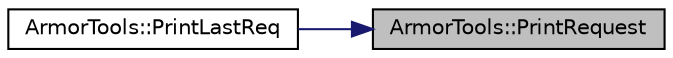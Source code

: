 digraph "ArmorTools::PrintRequest"
{
 // LATEX_PDF_SIZE
  edge [fontname="Helvetica",fontsize="10",labelfontname="Helvetica",labelfontsize="10"];
  node [fontname="Helvetica",fontsize="10",shape=record];
  rankdir="RL";
  Node1 [label="ArmorTools::PrintRequest",height=0.2,width=0.4,color="black", fillcolor="grey75", style="filled", fontcolor="black",tooltip="print a request to the screen."];
  Node1 -> Node2 [dir="back",color="midnightblue",fontsize="10",style="solid",fontname="Helvetica"];
  Node2 [label="ArmorTools::PrintLastReq",height=0.2,width=0.4,color="black", fillcolor="white", style="filled",URL="$a00195.html#ac7f632ed614b226cbc2b2fa352989643",tooltip="print the last request"];
}

